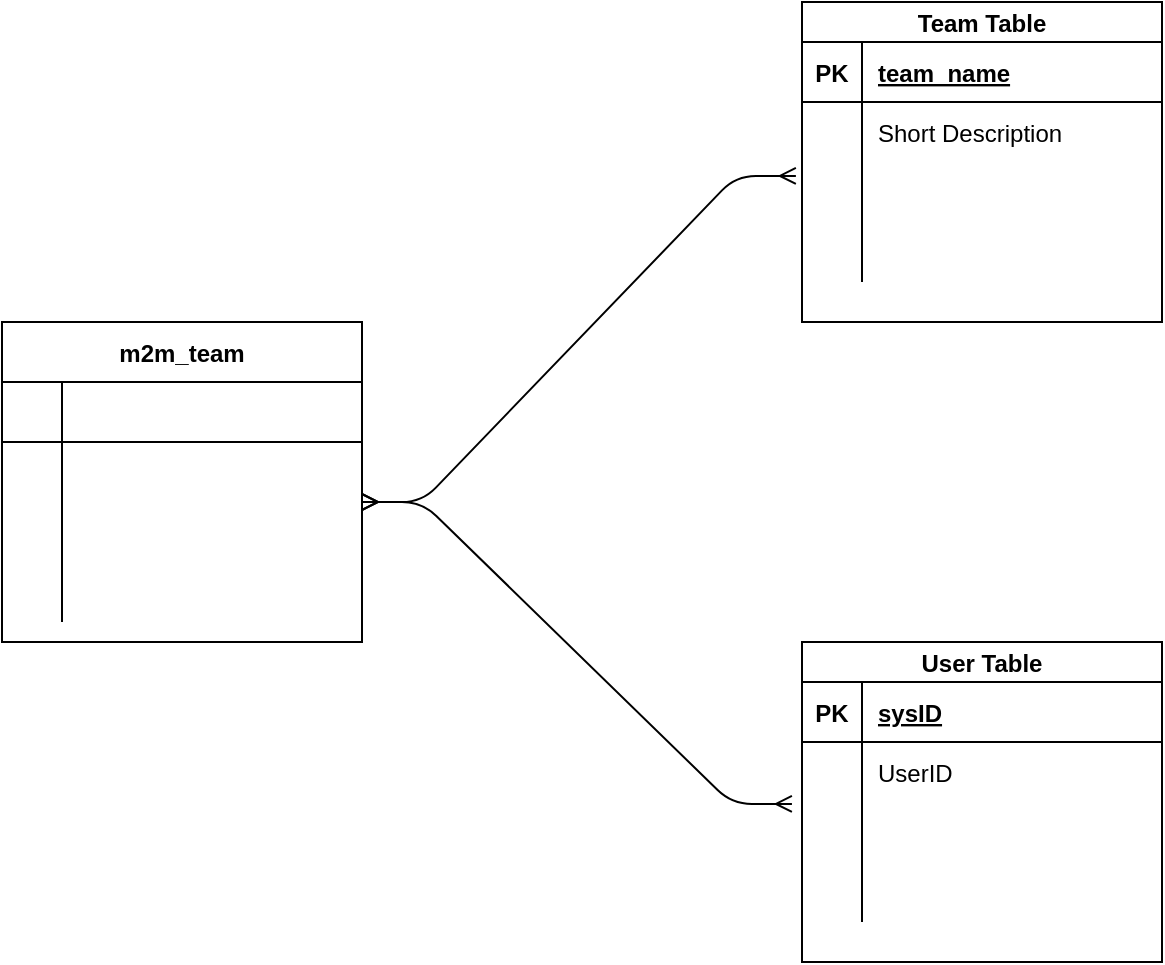 <mxfile version="14.7.6" type="github"><diagram id="CLsuP1qvTSsJtszS1ipi" name="Page-1"><mxGraphModel dx="1422" dy="776" grid="1" gridSize="10" guides="1" tooltips="1" connect="1" arrows="1" fold="1" page="1" pageScale="1" pageWidth="1200" pageHeight="1600" math="0" shadow="0"><root><mxCell id="0"/><mxCell id="1" parent="0"/><mxCell id="7aQGumc7AjwYX3e9VBGh-1" value="m2m_team" style="shape=table;startSize=30;container=1;collapsible=1;childLayout=tableLayout;fixedRows=1;rowLines=0;fontStyle=1;align=center;resizeLast=1;" parent="1" vertex="1"><mxGeometry x="80" y="280" width="180" height="160" as="geometry"/></mxCell><mxCell id="7aQGumc7AjwYX3e9VBGh-2" value="" style="shape=partialRectangle;collapsible=0;dropTarget=0;pointerEvents=0;fillColor=none;top=0;left=0;bottom=1;right=0;points=[[0,0.5],[1,0.5]];portConstraint=eastwest;" parent="7aQGumc7AjwYX3e9VBGh-1" vertex="1"><mxGeometry y="30" width="180" height="30" as="geometry"/></mxCell><mxCell id="7aQGumc7AjwYX3e9VBGh-3" value="" style="shape=partialRectangle;connectable=0;fillColor=none;top=0;left=0;bottom=0;right=0;fontStyle=1;overflow=hidden;" parent="7aQGumc7AjwYX3e9VBGh-2" vertex="1"><mxGeometry width="30" height="30" as="geometry"/></mxCell><mxCell id="7aQGumc7AjwYX3e9VBGh-4" value="" style="shape=partialRectangle;connectable=0;fillColor=none;top=0;left=0;bottom=0;right=0;align=left;spacingLeft=6;fontStyle=5;overflow=hidden;" parent="7aQGumc7AjwYX3e9VBGh-2" vertex="1"><mxGeometry x="30" width="150" height="30" as="geometry"/></mxCell><mxCell id="7aQGumc7AjwYX3e9VBGh-5" value="" style="shape=partialRectangle;collapsible=0;dropTarget=0;pointerEvents=0;fillColor=none;top=0;left=0;bottom=0;right=0;points=[[0,0.5],[1,0.5]];portConstraint=eastwest;" parent="7aQGumc7AjwYX3e9VBGh-1" vertex="1"><mxGeometry y="60" width="180" height="30" as="geometry"/></mxCell><mxCell id="7aQGumc7AjwYX3e9VBGh-6" value="" style="shape=partialRectangle;connectable=0;fillColor=none;top=0;left=0;bottom=0;right=0;editable=1;overflow=hidden;" parent="7aQGumc7AjwYX3e9VBGh-5" vertex="1"><mxGeometry width="30" height="30" as="geometry"/></mxCell><mxCell id="7aQGumc7AjwYX3e9VBGh-7" value="" style="shape=partialRectangle;connectable=0;fillColor=none;top=0;left=0;bottom=0;right=0;align=left;spacingLeft=6;overflow=hidden;" parent="7aQGumc7AjwYX3e9VBGh-5" vertex="1"><mxGeometry x="30" width="150" height="30" as="geometry"/></mxCell><mxCell id="7aQGumc7AjwYX3e9VBGh-8" value="" style="shape=partialRectangle;collapsible=0;dropTarget=0;pointerEvents=0;fillColor=none;top=0;left=0;bottom=0;right=0;points=[[0,0.5],[1,0.5]];portConstraint=eastwest;" parent="7aQGumc7AjwYX3e9VBGh-1" vertex="1"><mxGeometry y="90" width="180" height="30" as="geometry"/></mxCell><mxCell id="7aQGumc7AjwYX3e9VBGh-9" value="" style="shape=partialRectangle;connectable=0;fillColor=none;top=0;left=0;bottom=0;right=0;editable=1;overflow=hidden;" parent="7aQGumc7AjwYX3e9VBGh-8" vertex="1"><mxGeometry width="30" height="30" as="geometry"/></mxCell><mxCell id="7aQGumc7AjwYX3e9VBGh-10" value="" style="shape=partialRectangle;connectable=0;fillColor=none;top=0;left=0;bottom=0;right=0;align=left;spacingLeft=6;overflow=hidden;" parent="7aQGumc7AjwYX3e9VBGh-8" vertex="1"><mxGeometry x="30" width="150" height="30" as="geometry"/></mxCell><mxCell id="7aQGumc7AjwYX3e9VBGh-11" value="" style="shape=partialRectangle;collapsible=0;dropTarget=0;pointerEvents=0;fillColor=none;top=0;left=0;bottom=0;right=0;points=[[0,0.5],[1,0.5]];portConstraint=eastwest;" parent="7aQGumc7AjwYX3e9VBGh-1" vertex="1"><mxGeometry y="120" width="180" height="30" as="geometry"/></mxCell><mxCell id="7aQGumc7AjwYX3e9VBGh-12" value="" style="shape=partialRectangle;connectable=0;fillColor=none;top=0;left=0;bottom=0;right=0;editable=1;overflow=hidden;" parent="7aQGumc7AjwYX3e9VBGh-11" vertex="1"><mxGeometry width="30" height="30" as="geometry"/></mxCell><mxCell id="7aQGumc7AjwYX3e9VBGh-13" value="" style="shape=partialRectangle;connectable=0;fillColor=none;top=0;left=0;bottom=0;right=0;align=left;spacingLeft=6;overflow=hidden;" parent="7aQGumc7AjwYX3e9VBGh-11" vertex="1"><mxGeometry x="30" width="150" height="30" as="geometry"/></mxCell><mxCell id="7aQGumc7AjwYX3e9VBGh-14" value="Team Table" style="shape=table;startSize=20;container=1;collapsible=1;childLayout=tableLayout;fixedRows=1;rowLines=0;fontStyle=1;align=center;resizeLast=1;" parent="1" vertex="1"><mxGeometry x="480" y="120" width="180" height="160" as="geometry"/></mxCell><mxCell id="7aQGumc7AjwYX3e9VBGh-15" value="" style="shape=partialRectangle;collapsible=0;dropTarget=0;pointerEvents=0;fillColor=none;top=0;left=0;bottom=1;right=0;points=[[0,0.5],[1,0.5]];portConstraint=eastwest;" parent="7aQGumc7AjwYX3e9VBGh-14" vertex="1"><mxGeometry y="20" width="180" height="30" as="geometry"/></mxCell><mxCell id="7aQGumc7AjwYX3e9VBGh-16" value="PK" style="shape=partialRectangle;connectable=0;fillColor=none;top=0;left=0;bottom=0;right=0;fontStyle=1;overflow=hidden;" parent="7aQGumc7AjwYX3e9VBGh-15" vertex="1"><mxGeometry width="30" height="30" as="geometry"/></mxCell><mxCell id="7aQGumc7AjwYX3e9VBGh-17" value="team_name" style="shape=partialRectangle;connectable=0;fillColor=none;top=0;left=0;bottom=0;right=0;align=left;spacingLeft=6;fontStyle=5;overflow=hidden;" parent="7aQGumc7AjwYX3e9VBGh-15" vertex="1"><mxGeometry x="30" width="150" height="30" as="geometry"/></mxCell><mxCell id="7aQGumc7AjwYX3e9VBGh-18" value="" style="shape=partialRectangle;collapsible=0;dropTarget=0;pointerEvents=0;fillColor=none;top=0;left=0;bottom=0;right=0;points=[[0,0.5],[1,0.5]];portConstraint=eastwest;" parent="7aQGumc7AjwYX3e9VBGh-14" vertex="1"><mxGeometry y="50" width="180" height="30" as="geometry"/></mxCell><mxCell id="7aQGumc7AjwYX3e9VBGh-19" value="" style="shape=partialRectangle;connectable=0;fillColor=none;top=0;left=0;bottom=0;right=0;editable=1;overflow=hidden;" parent="7aQGumc7AjwYX3e9VBGh-18" vertex="1"><mxGeometry width="30" height="30" as="geometry"/></mxCell><mxCell id="7aQGumc7AjwYX3e9VBGh-20" value="Short Description" style="shape=partialRectangle;connectable=0;fillColor=none;top=0;left=0;bottom=0;right=0;align=left;spacingLeft=6;overflow=hidden;" parent="7aQGumc7AjwYX3e9VBGh-18" vertex="1"><mxGeometry x="30" width="150" height="30" as="geometry"/></mxCell><mxCell id="7aQGumc7AjwYX3e9VBGh-21" value="" style="shape=partialRectangle;collapsible=0;dropTarget=0;pointerEvents=0;fillColor=none;top=0;left=0;bottom=0;right=0;points=[[0,0.5],[1,0.5]];portConstraint=eastwest;" parent="7aQGumc7AjwYX3e9VBGh-14" vertex="1"><mxGeometry y="80" width="180" height="30" as="geometry"/></mxCell><mxCell id="7aQGumc7AjwYX3e9VBGh-22" value="" style="shape=partialRectangle;connectable=0;fillColor=none;top=0;left=0;bottom=0;right=0;editable=1;overflow=hidden;" parent="7aQGumc7AjwYX3e9VBGh-21" vertex="1"><mxGeometry width="30" height="30" as="geometry"/></mxCell><mxCell id="7aQGumc7AjwYX3e9VBGh-23" value="" style="shape=partialRectangle;connectable=0;fillColor=none;top=0;left=0;bottom=0;right=0;align=left;spacingLeft=6;overflow=hidden;" parent="7aQGumc7AjwYX3e9VBGh-21" vertex="1"><mxGeometry x="30" width="150" height="30" as="geometry"/></mxCell><mxCell id="7aQGumc7AjwYX3e9VBGh-24" value="" style="shape=partialRectangle;collapsible=0;dropTarget=0;pointerEvents=0;fillColor=none;top=0;left=0;bottom=0;right=0;points=[[0,0.5],[1,0.5]];portConstraint=eastwest;" parent="7aQGumc7AjwYX3e9VBGh-14" vertex="1"><mxGeometry y="110" width="180" height="30" as="geometry"/></mxCell><mxCell id="7aQGumc7AjwYX3e9VBGh-25" value="" style="shape=partialRectangle;connectable=0;fillColor=none;top=0;left=0;bottom=0;right=0;editable=1;overflow=hidden;" parent="7aQGumc7AjwYX3e9VBGh-24" vertex="1"><mxGeometry width="30" height="30" as="geometry"/></mxCell><mxCell id="7aQGumc7AjwYX3e9VBGh-26" value="" style="shape=partialRectangle;connectable=0;fillColor=none;top=0;left=0;bottom=0;right=0;align=left;spacingLeft=6;overflow=hidden;" parent="7aQGumc7AjwYX3e9VBGh-24" vertex="1"><mxGeometry x="30" width="150" height="30" as="geometry"/></mxCell><mxCell id="7aQGumc7AjwYX3e9VBGh-28" value="User Table" style="shape=table;startSize=20;container=1;collapsible=1;childLayout=tableLayout;fixedRows=1;rowLines=0;fontStyle=1;align=center;resizeLast=1;" parent="1" vertex="1"><mxGeometry x="480" y="440" width="180" height="160" as="geometry"/></mxCell><mxCell id="7aQGumc7AjwYX3e9VBGh-29" value="" style="shape=partialRectangle;collapsible=0;dropTarget=0;pointerEvents=0;fillColor=none;top=0;left=0;bottom=1;right=0;points=[[0,0.5],[1,0.5]];portConstraint=eastwest;" parent="7aQGumc7AjwYX3e9VBGh-28" vertex="1"><mxGeometry y="20" width="180" height="30" as="geometry"/></mxCell><mxCell id="7aQGumc7AjwYX3e9VBGh-30" value="PK" style="shape=partialRectangle;connectable=0;fillColor=none;top=0;left=0;bottom=0;right=0;fontStyle=1;overflow=hidden;" parent="7aQGumc7AjwYX3e9VBGh-29" vertex="1"><mxGeometry width="30" height="30" as="geometry"/></mxCell><mxCell id="7aQGumc7AjwYX3e9VBGh-31" value="sysID" style="shape=partialRectangle;connectable=0;fillColor=none;top=0;left=0;bottom=0;right=0;align=left;spacingLeft=6;fontStyle=5;overflow=hidden;" parent="7aQGumc7AjwYX3e9VBGh-29" vertex="1"><mxGeometry x="30" width="150" height="30" as="geometry"/></mxCell><mxCell id="7aQGumc7AjwYX3e9VBGh-32" value="" style="shape=partialRectangle;collapsible=0;dropTarget=0;pointerEvents=0;fillColor=none;top=0;left=0;bottom=0;right=0;points=[[0,0.5],[1,0.5]];portConstraint=eastwest;" parent="7aQGumc7AjwYX3e9VBGh-28" vertex="1"><mxGeometry y="50" width="180" height="30" as="geometry"/></mxCell><mxCell id="7aQGumc7AjwYX3e9VBGh-33" value="" style="shape=partialRectangle;connectable=0;fillColor=none;top=0;left=0;bottom=0;right=0;editable=1;overflow=hidden;" parent="7aQGumc7AjwYX3e9VBGh-32" vertex="1"><mxGeometry width="30" height="30" as="geometry"/></mxCell><mxCell id="7aQGumc7AjwYX3e9VBGh-34" value="UserID" style="shape=partialRectangle;connectable=0;fillColor=none;top=0;left=0;bottom=0;right=0;align=left;spacingLeft=6;overflow=hidden;" parent="7aQGumc7AjwYX3e9VBGh-32" vertex="1"><mxGeometry x="30" width="150" height="30" as="geometry"/></mxCell><mxCell id="7aQGumc7AjwYX3e9VBGh-35" value="" style="shape=partialRectangle;collapsible=0;dropTarget=0;pointerEvents=0;fillColor=none;top=0;left=0;bottom=0;right=0;points=[[0,0.5],[1,0.5]];portConstraint=eastwest;" parent="7aQGumc7AjwYX3e9VBGh-28" vertex="1"><mxGeometry y="80" width="180" height="30" as="geometry"/></mxCell><mxCell id="7aQGumc7AjwYX3e9VBGh-36" value="" style="shape=partialRectangle;connectable=0;fillColor=none;top=0;left=0;bottom=0;right=0;editable=1;overflow=hidden;" parent="7aQGumc7AjwYX3e9VBGh-35" vertex="1"><mxGeometry width="30" height="30" as="geometry"/></mxCell><mxCell id="7aQGumc7AjwYX3e9VBGh-37" value="" style="shape=partialRectangle;connectable=0;fillColor=none;top=0;left=0;bottom=0;right=0;align=left;spacingLeft=6;overflow=hidden;" parent="7aQGumc7AjwYX3e9VBGh-35" vertex="1"><mxGeometry x="30" width="150" height="30" as="geometry"/></mxCell><mxCell id="7aQGumc7AjwYX3e9VBGh-38" value="" style="shape=partialRectangle;collapsible=0;dropTarget=0;pointerEvents=0;fillColor=none;top=0;left=0;bottom=0;right=0;points=[[0,0.5],[1,0.5]];portConstraint=eastwest;" parent="7aQGumc7AjwYX3e9VBGh-28" vertex="1"><mxGeometry y="110" width="180" height="30" as="geometry"/></mxCell><mxCell id="7aQGumc7AjwYX3e9VBGh-39" value="" style="shape=partialRectangle;connectable=0;fillColor=none;top=0;left=0;bottom=0;right=0;editable=1;overflow=hidden;" parent="7aQGumc7AjwYX3e9VBGh-38" vertex="1"><mxGeometry width="30" height="30" as="geometry"/></mxCell><mxCell id="7aQGumc7AjwYX3e9VBGh-40" value="" style="shape=partialRectangle;connectable=0;fillColor=none;top=0;left=0;bottom=0;right=0;align=left;spacingLeft=6;overflow=hidden;" parent="7aQGumc7AjwYX3e9VBGh-38" vertex="1"><mxGeometry x="30" width="150" height="30" as="geometry"/></mxCell><mxCell id="7aQGumc7AjwYX3e9VBGh-41" value="" style="edgeStyle=entityRelationEdgeStyle;fontSize=12;html=1;endArrow=ERmany;startArrow=ERmany;entryX=-0.017;entryY=0.233;entryDx=0;entryDy=0;entryPerimeter=0;" parent="1" target="7aQGumc7AjwYX3e9VBGh-21" edge="1"><mxGeometry width="100" height="100" relative="1" as="geometry"><mxPoint x="260" y="370" as="sourcePoint"/><mxPoint x="360" y="270" as="targetPoint"/></mxGeometry></mxCell><mxCell id="7aQGumc7AjwYX3e9VBGh-42" value="" style="edgeStyle=entityRelationEdgeStyle;fontSize=12;html=1;endArrow=ERmany;startArrow=ERmany;entryX=-0.028;entryY=0.033;entryDx=0;entryDy=0;entryPerimeter=0;" parent="1" target="7aQGumc7AjwYX3e9VBGh-35" edge="1"><mxGeometry width="100" height="100" relative="1" as="geometry"><mxPoint x="260" y="370" as="sourcePoint"/><mxPoint x="360" y="270" as="targetPoint"/></mxGeometry></mxCell></root></mxGraphModel></diagram></mxfile>